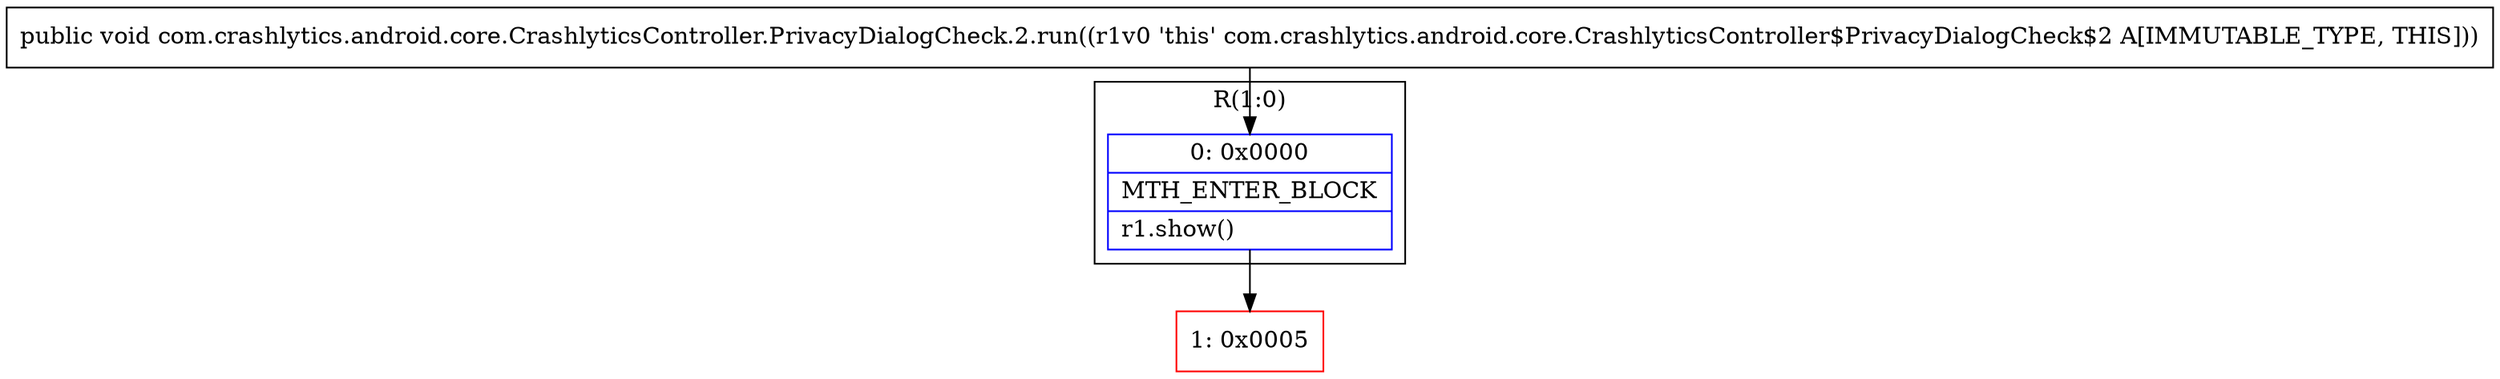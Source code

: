 digraph "CFG forcom.crashlytics.android.core.CrashlyticsController.PrivacyDialogCheck.2.run()V" {
subgraph cluster_Region_788545545 {
label = "R(1:0)";
node [shape=record,color=blue];
Node_0 [shape=record,label="{0\:\ 0x0000|MTH_ENTER_BLOCK\l|r1.show()\l}"];
}
Node_1 [shape=record,color=red,label="{1\:\ 0x0005}"];
MethodNode[shape=record,label="{public void com.crashlytics.android.core.CrashlyticsController.PrivacyDialogCheck.2.run((r1v0 'this' com.crashlytics.android.core.CrashlyticsController$PrivacyDialogCheck$2 A[IMMUTABLE_TYPE, THIS])) }"];
MethodNode -> Node_0;
Node_0 -> Node_1;
}

